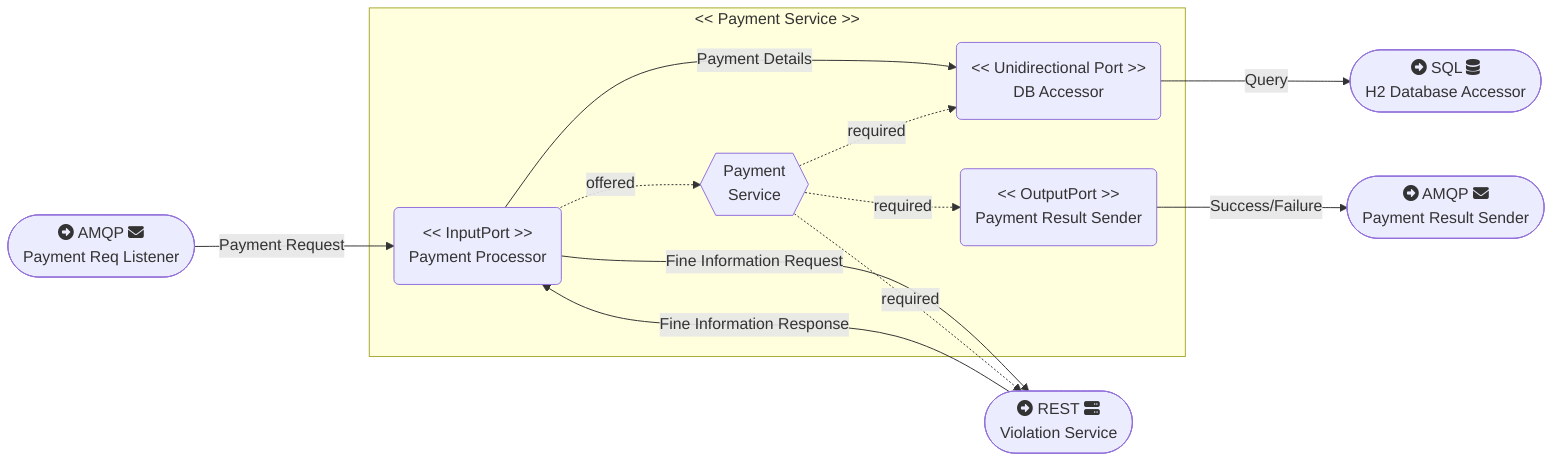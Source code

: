 flowchart LR

    AMQPPaymentReqListener([fa:fa-circle-right AMQP fa:fa-envelope<br> Payment Req Listener])
    AMQPPaymentResultSender([fa:fa-circle-right AMQP fa:fa-envelope<br> Payment Result Sender])
    H2DatabaseAccessor([fa:fa-circle-right SQL fa:fa-database<br> H2 Database Accessor])
    ViolationService([fa:fa-circle-right REST fa:fa-server<br> Violation Service])

    subgraph "<< Payment Service >>"
        PaymentProcessor("<< InputPort >><br> Payment Processor")
        PaymentResultSender("<< OutputPort >><br> Payment Result Sender")
        PaymentDBAccessor("<< Unidirectional Port >><br> DB Accessor")
        PAYMENT_SERVICE{{"Payment <br> Service"}}
    end

    AMQPPaymentReqListener -- Payment Request --> PaymentProcessor
    PaymentProcessor -- Fine Information Request --> ViolationService
    ViolationService -- Fine Information Response --> PaymentProcessor
    PaymentProcessor -- Payment Details --> PaymentDBAccessor
    PaymentResultSender -- Success/Failure --> AMQPPaymentResultSender
    PaymentDBAccessor -- Query --> H2DatabaseAccessor

    PaymentProcessor -. offered .-> PAYMENT_SERVICE
    PAYMENT_SERVICE -. required .-> PaymentResultSender
    PAYMENT_SERVICE -. required .-> PaymentDBAccessor
    PAYMENT_SERVICE -. required .-> ViolationService